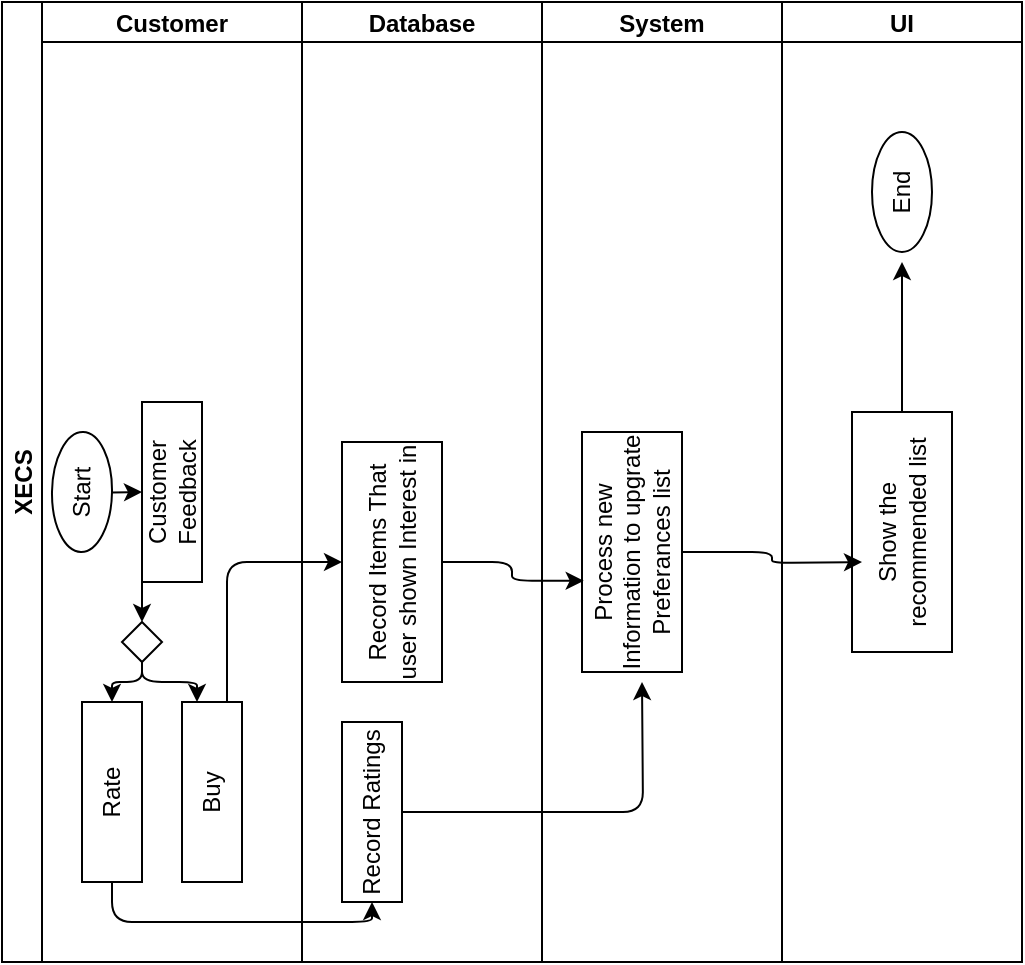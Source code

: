 <mxfile>
    <diagram id="H93xGM5o_MMsNFE5G5AN" name="Page-1">
        <mxGraphModel dx="592" dy="470" grid="1" gridSize="10" guides="1" tooltips="1" connect="1" arrows="1" fold="1" page="1" pageScale="1" pageWidth="850" pageHeight="1100" background="#FFFFFF" math="0" shadow="0">
            <root>
                <mxCell id="0"/>
                <mxCell id="1" parent="0"/>
                <mxCell id="2" value="XECS" style="swimlane;childLayout=stackLayout;resizeParent=1;resizeParentMax=0;startSize=20;horizontal=0;horizontalStack=1;fillColor=none;strokeColor=#000000;fontColor=#000000;" parent="1" vertex="1">
                    <mxGeometry x="130" width="510" height="480" as="geometry"/>
                </mxCell>
                <mxCell id="3" value="Customer" style="swimlane;startSize=20;fillColor=none;strokeColor=#000000;fontColor=#000000;" parent="2" vertex="1">
                    <mxGeometry x="20" width="130" height="480" as="geometry"/>
                </mxCell>
                <mxCell id="12" style="edgeStyle=none;html=1;exitX=0.5;exitY=1;exitDx=0;exitDy=0;entryX=0;entryY=0.5;entryDx=0;entryDy=0;fillColor=none;strokeColor=#000000;fontColor=#000000;" parent="3" source="7" edge="1">
                    <mxGeometry relative="1" as="geometry">
                        <mxPoint x="50" y="245" as="targetPoint"/>
                    </mxGeometry>
                </mxCell>
                <mxCell id="7" value="Start" style="ellipse;whiteSpace=wrap;html=1;rotation=-89;fillColor=none;strokeColor=#000000;fontColor=#000000;" parent="3" vertex="1">
                    <mxGeometry x="-10" y="230" width="60" height="30" as="geometry"/>
                </mxCell>
                <mxCell id="17" style="edgeStyle=orthogonalEdgeStyle;html=1;exitX=0;exitY=0;exitDx=0;exitDy=0;entryX=0.5;entryY=0;entryDx=0;entryDy=0;fillColor=none;strokeColor=#000000;fontColor=#000000;" parent="3" source="14" target="16" edge="1">
                    <mxGeometry relative="1" as="geometry"/>
                </mxCell>
                <mxCell id="14" value="Customer Feedback" style="rounded=0;whiteSpace=wrap;html=1;rotation=-90;fillColor=none;strokeColor=#000000;fontColor=#000000;" parent="3" vertex="1">
                    <mxGeometry x="20" y="230" width="90" height="30" as="geometry"/>
                </mxCell>
                <mxCell id="9" value="Rate" style="rounded=0;whiteSpace=wrap;html=1;rotation=-90;fillColor=none;strokeColor=#000000;fontColor=#000000;" parent="3" vertex="1">
                    <mxGeometry x="-10" y="380" width="90" height="30" as="geometry"/>
                </mxCell>
                <mxCell id="13" value="Buy" style="rounded=0;whiteSpace=wrap;html=1;rotation=-90;fillColor=none;strokeColor=#000000;fontColor=#000000;" parent="3" vertex="1">
                    <mxGeometry x="40" y="380" width="90" height="30" as="geometry"/>
                </mxCell>
                <mxCell id="18" style="edgeStyle=orthogonalEdgeStyle;html=1;exitX=0.5;exitY=1;exitDx=0;exitDy=0;entryX=1;entryY=0.5;entryDx=0;entryDy=0;fillColor=none;strokeColor=#000000;fontColor=#000000;" parent="3" source="16" target="9" edge="1">
                    <mxGeometry relative="1" as="geometry"/>
                </mxCell>
                <mxCell id="19" style="edgeStyle=orthogonalEdgeStyle;html=1;exitX=0.5;exitY=1;exitDx=0;exitDy=0;entryX=1;entryY=0.25;entryDx=0;entryDy=0;fillColor=none;strokeColor=#000000;fontColor=#000000;" parent="3" source="16" target="13" edge="1">
                    <mxGeometry relative="1" as="geometry"/>
                </mxCell>
                <mxCell id="16" value="" style="rhombus;whiteSpace=wrap;html=1;fillColor=none;strokeColor=#000000;fontColor=#000000;" parent="3" vertex="1">
                    <mxGeometry x="40" y="310" width="20" height="20" as="geometry"/>
                </mxCell>
                <mxCell id="4" value="Database" style="swimlane;startSize=20;fillColor=none;strokeColor=#000000;fontColor=#000000;" parent="2" vertex="1">
                    <mxGeometry x="150" width="120" height="480" as="geometry"/>
                </mxCell>
                <mxCell id="22" value="Record Ratings" style="rounded=0;whiteSpace=wrap;html=1;rotation=-90;fillColor=none;strokeColor=#000000;fontColor=#000000;" parent="4" vertex="1">
                    <mxGeometry x="-10" y="390" width="90" height="30" as="geometry"/>
                </mxCell>
                <mxCell id="21" value="Record Items That user shown Interest in" style="rounded=0;whiteSpace=wrap;html=1;rotation=-90;fillColor=none;strokeColor=#000000;fontColor=#000000;" parent="4" vertex="1">
                    <mxGeometry x="-15" y="255" width="120" height="50" as="geometry"/>
                </mxCell>
                <mxCell id="5" value="System" style="swimlane;startSize=20;fillColor=none;strokeColor=#000000;fontColor=#000000;" parent="2" vertex="1">
                    <mxGeometry x="270" width="120" height="480" as="geometry"/>
                </mxCell>
                <mxCell id="32" value="Process new Information to upgrate Preferances list" style="rounded=0;whiteSpace=wrap;html=1;rotation=-90;fillColor=none;strokeColor=#000000;fontColor=#000000;" parent="5" vertex="1">
                    <mxGeometry x="-15" y="250" width="120" height="50" as="geometry"/>
                </mxCell>
                <mxCell id="27" style="edgeStyle=orthogonalEdgeStyle;html=1;exitX=1;exitY=0.75;exitDx=0;exitDy=0;entryX=0.5;entryY=0;entryDx=0;entryDy=0;fillColor=none;strokeColor=#000000;fontColor=#000000;" parent="2" source="13" target="21" edge="1">
                    <mxGeometry relative="1" as="geometry"/>
                </mxCell>
                <mxCell id="28" style="edgeStyle=orthogonalEdgeStyle;html=1;exitX=0;exitY=0.5;exitDx=0;exitDy=0;entryX=0;entryY=0.5;entryDx=0;entryDy=0;fillColor=none;strokeColor=#000000;fontColor=#000000;" parent="2" source="9" target="22" edge="1">
                    <mxGeometry relative="1" as="geometry"/>
                </mxCell>
                <mxCell id="34" style="edgeStyle=orthogonalEdgeStyle;html=1;exitX=0.5;exitY=1;exitDx=0;exitDy=0;entryX=0.38;entryY=0.017;entryDx=0;entryDy=0;entryPerimeter=0;fillColor=none;strokeColor=#000000;fontColor=#000000;" parent="2" source="21" target="32" edge="1">
                    <mxGeometry relative="1" as="geometry"/>
                </mxCell>
                <mxCell id="6" value="UI" style="swimlane;startSize=20;fillColor=none;strokeColor=#000000;fontColor=#000000;" parent="2" vertex="1">
                    <mxGeometry x="390" width="120" height="480" as="geometry"/>
                </mxCell>
                <mxCell id="36" value="Show the recommended list" style="rounded=0;whiteSpace=wrap;html=1;rotation=-90;fillColor=none;strokeColor=#000000;fontColor=#000000;" parent="6" vertex="1">
                    <mxGeometry y="240" width="120" height="50" as="geometry"/>
                </mxCell>
                <mxCell id="8" value="End" style="ellipse;whiteSpace=wrap;html=1;rotation=-90;fillColor=none;strokeColor=#000000;fontColor=#000000;" parent="6" vertex="1">
                    <mxGeometry x="30" y="80" width="60" height="30" as="geometry"/>
                </mxCell>
                <mxCell id="33" style="edgeStyle=orthogonalEdgeStyle;html=1;exitX=0.5;exitY=1;exitDx=0;exitDy=0;fillColor=none;strokeColor=#000000;fontColor=#000000;" parent="1" source="22" edge="1">
                    <mxGeometry relative="1" as="geometry">
                        <mxPoint x="450" y="340" as="targetPoint"/>
                    </mxGeometry>
                </mxCell>
                <mxCell id="35" style="edgeStyle=orthogonalEdgeStyle;html=1;exitX=0.5;exitY=1;exitDx=0;exitDy=0;fillColor=none;strokeColor=#000000;fontColor=#000000;" parent="1" source="32" edge="1">
                    <mxGeometry relative="1" as="geometry">
                        <mxPoint x="560" y="280" as="targetPoint"/>
                    </mxGeometry>
                </mxCell>
                <mxCell id="37" style="edgeStyle=orthogonalEdgeStyle;html=1;exitX=1;exitY=0.5;exitDx=0;exitDy=0;fillColor=none;strokeColor=#000000;fontColor=#000000;" parent="1" source="36" edge="1">
                    <mxGeometry relative="1" as="geometry">
                        <mxPoint x="580" y="130" as="targetPoint"/>
                    </mxGeometry>
                </mxCell>
            </root>
        </mxGraphModel>
    </diagram>
</mxfile>